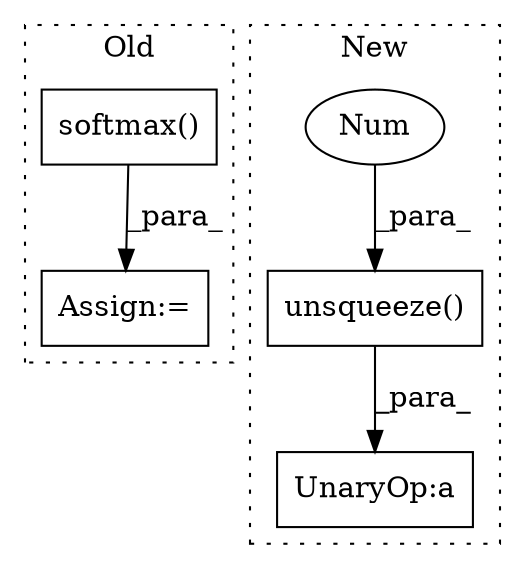 digraph G {
subgraph cluster0 {
1 [label="softmax()" a="75" s="9116,9136" l="14,8" shape="box"];
5 [label="Assign:=" a="68" s="9113" l="3" shape="box"];
label = "Old";
style="dotted";
}
subgraph cluster1 {
2 [label="unsqueeze()" a="75" s="14449,14475" l="25,1" shape="box"];
3 [label="Num" a="76" s="14474" l="1" shape="ellipse"];
4 [label="UnaryOp:a" a="61" s="14422" l="66" shape="box"];
label = "New";
style="dotted";
}
1 -> 5 [label="_para_"];
2 -> 4 [label="_para_"];
3 -> 2 [label="_para_"];
}